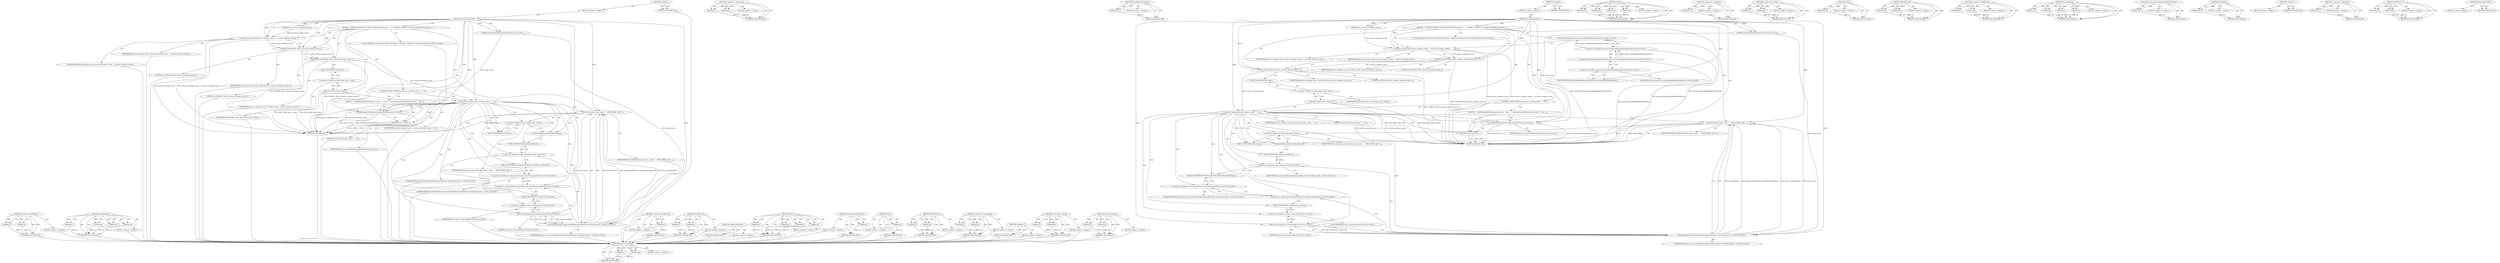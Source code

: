 digraph "GetFetchWaitTime" {
vulnerable_100 [label=<(METHOD,&lt;operator&gt;.fieldAccess)>];
vulnerable_101 [label=<(PARAM,p1)>];
vulnerable_102 [label=<(PARAM,p2)>];
vulnerable_103 [label=<(BLOCK,&lt;empty&gt;,&lt;empty&gt;)>];
vulnerable_104 [label=<(METHOD_RETURN,ANY)>];
vulnerable_124 [label=<(METHOD,base.BindOnce)>];
vulnerable_125 [label=<(PARAM,p1)>];
vulnerable_126 [label=<(PARAM,p2)>];
vulnerable_127 [label=<(PARAM,p3)>];
vulnerable_128 [label=<(PARAM,p4)>];
vulnerable_129 [label=<(BLOCK,&lt;empty&gt;,&lt;empty&gt;)>];
vulnerable_130 [label=<(METHOD_RETURN,ANY)>];
vulnerable_6 [label=<(METHOD,&lt;global&gt;)<SUB>1</SUB>>];
vulnerable_7 [label=<(BLOCK,&lt;empty&gt;,&lt;empty&gt;)<SUB>1</SUB>>];
vulnerable_8 [label=<(METHOD,FetchWarmupURL)<SUB>1</SUB>>];
vulnerable_9 [label=<(PARAM,size_t previous_attempt_counts)<SUB>2</SUB>>];
vulnerable_10 [label=<(PARAM,const DataReductionProxyServer&amp; proxy_server)<SUB>3</SUB>>];
vulnerable_11 [label=<(BLOCK,{
   DCHECK_CALLED_ON_VALID_SEQUENCE(sequence_c...,{
   DCHECK_CALLED_ON_VALID_SEQUENCE(sequence_c...)<SUB>3</SUB>>];
vulnerable_12 [label="<(LOCAL,DCHECK_CALLED_ON_VALID_SEQUENCE : DCHECK_CALLED_ON_VALID_SEQUENCE)<SUB>4</SUB>>"];
vulnerable_13 [label=<(&lt;operator&gt;.assignment,previous_attempt_counts_ = previous_attempt_counts)<SUB>6</SUB>>];
vulnerable_14 [label=<(IDENTIFIER,previous_attempt_counts_,previous_attempt_counts_ = previous_attempt_counts)<SUB>6</SUB>>];
vulnerable_15 [label=<(IDENTIFIER,previous_attempt_counts,previous_attempt_counts_ = previous_attempt_counts)<SUB>6</SUB>>];
vulnerable_16 [label=<(DCHECK_LE,DCHECK_LE(0u, previous_attempt_counts_))<SUB>8</SUB>>];
vulnerable_17 [label=<(LITERAL,0u,DCHECK_LE(0u, previous_attempt_counts_))<SUB>8</SUB>>];
vulnerable_18 [label=<(IDENTIFIER,previous_attempt_counts_,DCHECK_LE(0u, previous_attempt_counts_))<SUB>8</SUB>>];
vulnerable_19 [label=<(DCHECK_GE,DCHECK_GE(2u, previous_attempt_counts_))<SUB>9</SUB>>];
vulnerable_20 [label=<(LITERAL,2u,DCHECK_GE(2u, previous_attempt_counts_))<SUB>9</SUB>>];
vulnerable_21 [label=<(IDENTIFIER,previous_attempt_counts_,DCHECK_GE(2u, previous_attempt_counts_))<SUB>9</SUB>>];
vulnerable_22 [label=<(Stop,fetch_delay_timer_.Stop())<SUB>11</SUB>>];
vulnerable_23 [label=<(&lt;operator&gt;.fieldAccess,fetch_delay_timer_.Stop)<SUB>11</SUB>>];
vulnerable_24 [label=<(IDENTIFIER,fetch_delay_timer_,fetch_delay_timer_.Stop())<SUB>11</SUB>>];
vulnerable_25 [label=<(FIELD_IDENTIFIER,Stop,Stop)<SUB>11</SUB>>];
vulnerable_26 [label=<(CONTROL_STRUCTURE,IF,if (previous_attempt_counts_ == 0))<SUB>13</SUB>>];
vulnerable_27 [label=<(&lt;operator&gt;.equals,previous_attempt_counts_ == 0)<SUB>13</SUB>>];
vulnerable_28 [label=<(IDENTIFIER,previous_attempt_counts_,previous_attempt_counts_ == 0)<SUB>13</SUB>>];
vulnerable_29 [label=<(LITERAL,0,previous_attempt_counts_ == 0)<SUB>13</SUB>>];
vulnerable_30 [label=<(BLOCK,{
    FetchWarmupURLNow(proxy_server);
    retu...,{
    FetchWarmupURLNow(proxy_server);
    retu...)<SUB>13</SUB>>];
vulnerable_31 [label=<(FetchWarmupURLNow,FetchWarmupURLNow(proxy_server))<SUB>14</SUB>>];
vulnerable_32 [label=<(IDENTIFIER,proxy_server,FetchWarmupURLNow(proxy_server))<SUB>14</SUB>>];
vulnerable_33 [label=<(RETURN,return;,return;)<SUB>15</SUB>>];
vulnerable_34 [label=<(Start,fetch_delay_timer_.Start(
      FROM_HERE, GetF...)<SUB>17</SUB>>];
vulnerable_35 [label=<(&lt;operator&gt;.fieldAccess,fetch_delay_timer_.Start)<SUB>17</SUB>>];
vulnerable_36 [label=<(IDENTIFIER,fetch_delay_timer_,fetch_delay_timer_.Start(
      FROM_HERE, GetF...)<SUB>17</SUB>>];
vulnerable_37 [label=<(FIELD_IDENTIFIER,Start,Start)<SUB>17</SUB>>];
vulnerable_38 [label=<(IDENTIFIER,FROM_HERE,fetch_delay_timer_.Start(
      FROM_HERE, GetF...)<SUB>18</SUB>>];
vulnerable_39 [label=<(GetFetchWaitTime,GetFetchWaitTime())<SUB>18</SUB>>];
vulnerable_40 [label="<(base.BindOnce,base::BindOnce(&amp;WarmupURLFetcher::FetchWarmupUR...)<SUB>19</SUB>>"];
vulnerable_41 [label="<(&lt;operator&gt;.fieldAccess,base::BindOnce)<SUB>19</SUB>>"];
vulnerable_42 [label="<(IDENTIFIER,base,base::BindOnce(&amp;WarmupURLFetcher::FetchWarmupUR...)<SUB>19</SUB>>"];
vulnerable_43 [label=<(FIELD_IDENTIFIER,BindOnce,BindOnce)<SUB>19</SUB>>];
vulnerable_44 [label="<(&lt;operator&gt;.addressOf,&amp;WarmupURLFetcher::FetchWarmupURLNow)<SUB>19</SUB>>"];
vulnerable_45 [label="<(&lt;operator&gt;.fieldAccess,WarmupURLFetcher::FetchWarmupURLNow)<SUB>19</SUB>>"];
vulnerable_46 [label="<(IDENTIFIER,WarmupURLFetcher,base::BindOnce(&amp;WarmupURLFetcher::FetchWarmupUR...)<SUB>19</SUB>>"];
vulnerable_47 [label=<(FIELD_IDENTIFIER,FetchWarmupURLNow,FetchWarmupURLNow)<SUB>19</SUB>>];
vulnerable_48 [label="<(base.Unretained,base::Unretained(this))<SUB>20</SUB>>"];
vulnerable_49 [label="<(&lt;operator&gt;.fieldAccess,base::Unretained)<SUB>20</SUB>>"];
vulnerable_50 [label="<(IDENTIFIER,base,base::Unretained(this))<SUB>20</SUB>>"];
vulnerable_51 [label=<(FIELD_IDENTIFIER,Unretained,Unretained)<SUB>20</SUB>>];
vulnerable_52 [label="<(LITERAL,this,base::Unretained(this))<SUB>20</SUB>>"];
vulnerable_53 [label="<(IDENTIFIER,proxy_server,base::BindOnce(&amp;WarmupURLFetcher::FetchWarmupUR...)<SUB>20</SUB>>"];
vulnerable_54 [label=<(METHOD_RETURN,void)<SUB>1</SUB>>];
vulnerable_56 [label=<(METHOD_RETURN,ANY)<SUB>1</SUB>>];
vulnerable_131 [label=<(METHOD,&lt;operator&gt;.addressOf)>];
vulnerable_132 [label=<(PARAM,p1)>];
vulnerable_133 [label=<(BLOCK,&lt;empty&gt;,&lt;empty&gt;)>];
vulnerable_134 [label=<(METHOD_RETURN,ANY)>];
vulnerable_86 [label=<(METHOD,DCHECK_LE)>];
vulnerable_87 [label=<(PARAM,p1)>];
vulnerable_88 [label=<(PARAM,p2)>];
vulnerable_89 [label=<(BLOCK,&lt;empty&gt;,&lt;empty&gt;)>];
vulnerable_90 [label=<(METHOD_RETURN,ANY)>];
vulnerable_121 [label=<(METHOD,GetFetchWaitTime)>];
vulnerable_122 [label=<(BLOCK,&lt;empty&gt;,&lt;empty&gt;)>];
vulnerable_123 [label=<(METHOD_RETURN,ANY)>];
vulnerable_114 [label=<(METHOD,Start)>];
vulnerable_115 [label=<(PARAM,p1)>];
vulnerable_116 [label=<(PARAM,p2)>];
vulnerable_117 [label=<(PARAM,p3)>];
vulnerable_118 [label=<(PARAM,p4)>];
vulnerable_119 [label=<(BLOCK,&lt;empty&gt;,&lt;empty&gt;)>];
vulnerable_120 [label=<(METHOD_RETURN,ANY)>];
vulnerable_110 [label=<(METHOD,FetchWarmupURLNow)>];
vulnerable_111 [label=<(PARAM,p1)>];
vulnerable_112 [label=<(BLOCK,&lt;empty&gt;,&lt;empty&gt;)>];
vulnerable_113 [label=<(METHOD_RETURN,ANY)>];
vulnerable_96 [label=<(METHOD,Stop)>];
vulnerable_97 [label=<(PARAM,p1)>];
vulnerable_98 [label=<(BLOCK,&lt;empty&gt;,&lt;empty&gt;)>];
vulnerable_99 [label=<(METHOD_RETURN,ANY)>];
vulnerable_91 [label=<(METHOD,DCHECK_GE)>];
vulnerable_92 [label=<(PARAM,p1)>];
vulnerable_93 [label=<(PARAM,p2)>];
vulnerable_94 [label=<(BLOCK,&lt;empty&gt;,&lt;empty&gt;)>];
vulnerable_95 [label=<(METHOD_RETURN,ANY)>];
vulnerable_81 [label=<(METHOD,&lt;operator&gt;.assignment)>];
vulnerable_82 [label=<(PARAM,p1)>];
vulnerable_83 [label=<(PARAM,p2)>];
vulnerable_84 [label=<(BLOCK,&lt;empty&gt;,&lt;empty&gt;)>];
vulnerable_85 [label=<(METHOD_RETURN,ANY)>];
vulnerable_75 [label=<(METHOD,&lt;global&gt;)<SUB>1</SUB>>];
vulnerable_76 [label=<(BLOCK,&lt;empty&gt;,&lt;empty&gt;)>];
vulnerable_77 [label=<(METHOD_RETURN,ANY)>];
vulnerable_105 [label=<(METHOD,&lt;operator&gt;.equals)>];
vulnerable_106 [label=<(PARAM,p1)>];
vulnerable_107 [label=<(PARAM,p2)>];
vulnerable_108 [label=<(BLOCK,&lt;empty&gt;,&lt;empty&gt;)>];
vulnerable_109 [label=<(METHOD_RETURN,ANY)>];
vulnerable_135 [label=<(METHOD,base.Unretained)>];
vulnerable_136 [label=<(PARAM,p1)>];
vulnerable_137 [label=<(PARAM,p2)>];
vulnerable_138 [label=<(BLOCK,&lt;empty&gt;,&lt;empty&gt;)>];
vulnerable_139 [label=<(METHOD_RETURN,ANY)>];
fixed_153 [label=<(METHOD,base.Unretained)>];
fixed_154 [label=<(PARAM,p1)>];
fixed_155 [label=<(PARAM,p2)>];
fixed_156 [label=<(BLOCK,&lt;empty&gt;,&lt;empty&gt;)>];
fixed_157 [label=<(METHOD_RETURN,ANY)>];
fixed_104 [label=<(METHOD,&lt;operator&gt;.assignment)>];
fixed_105 [label=<(PARAM,p1)>];
fixed_106 [label=<(PARAM,p2)>];
fixed_107 [label=<(BLOCK,&lt;empty&gt;,&lt;empty&gt;)>];
fixed_108 [label=<(METHOD_RETURN,ANY)>];
fixed_128 [label=<(METHOD,FetchWarmupURLNow)>];
fixed_129 [label=<(PARAM,p1)>];
fixed_130 [label=<(BLOCK,&lt;empty&gt;,&lt;empty&gt;)>];
fixed_131 [label=<(METHOD_RETURN,ANY)>];
fixed_6 [label=<(METHOD,&lt;global&gt;)<SUB>1</SUB>>];
fixed_7 [label=<(BLOCK,&lt;empty&gt;,&lt;empty&gt;)<SUB>1</SUB>>];
fixed_8 [label=<(METHOD,FetchWarmupURL)<SUB>1</SUB>>];
fixed_9 [label=<(PARAM,size_t previous_attempt_counts)<SUB>2</SUB>>];
fixed_10 [label=<(PARAM,const DataReductionProxyServer&amp; proxy_server)<SUB>3</SUB>>];
fixed_11 [label=<(BLOCK,{
   DCHECK_CALLED_ON_VALID_SEQUENCE(sequence_c...,{
   DCHECK_CALLED_ON_VALID_SEQUENCE(sequence_c...)<SUB>3</SUB>>];
fixed_12 [label="<(LOCAL,DCHECK_CALLED_ON_VALID_SEQUENCE : DCHECK_CALLED_ON_VALID_SEQUENCE)<SUB>4</SUB>>"];
fixed_13 [label="<(DCHECK,DCHECK(!params::IsIncludedInHoldbackFieldTrial()))<SUB>5</SUB>>"];
fixed_14 [label="<(&lt;operator&gt;.logicalNot,!params::IsIncludedInHoldbackFieldTrial())<SUB>5</SUB>>"];
fixed_15 [label="<(params.IsIncludedInHoldbackFieldTrial,params::IsIncludedInHoldbackFieldTrial())<SUB>5</SUB>>"];
fixed_16 [label="<(&lt;operator&gt;.fieldAccess,params::IsIncludedInHoldbackFieldTrial)<SUB>5</SUB>>"];
fixed_17 [label="<(IDENTIFIER,params,params::IsIncludedInHoldbackFieldTrial())<SUB>5</SUB>>"];
fixed_18 [label=<(FIELD_IDENTIFIER,IsIncludedInHoldbackFieldTrial,IsIncludedInHoldbackFieldTrial)<SUB>5</SUB>>];
fixed_19 [label=<(&lt;operator&gt;.assignment,previous_attempt_counts_ = previous_attempt_counts)<SUB>7</SUB>>];
fixed_20 [label=<(IDENTIFIER,previous_attempt_counts_,previous_attempt_counts_ = previous_attempt_counts)<SUB>7</SUB>>];
fixed_21 [label=<(IDENTIFIER,previous_attempt_counts,previous_attempt_counts_ = previous_attempt_counts)<SUB>7</SUB>>];
fixed_22 [label=<(DCHECK_LE,DCHECK_LE(0u, previous_attempt_counts_))<SUB>9</SUB>>];
fixed_23 [label=<(LITERAL,0u,DCHECK_LE(0u, previous_attempt_counts_))<SUB>9</SUB>>];
fixed_24 [label=<(IDENTIFIER,previous_attempt_counts_,DCHECK_LE(0u, previous_attempt_counts_))<SUB>9</SUB>>];
fixed_25 [label=<(DCHECK_GE,DCHECK_GE(2u, previous_attempt_counts_))<SUB>10</SUB>>];
fixed_26 [label=<(LITERAL,2u,DCHECK_GE(2u, previous_attempt_counts_))<SUB>10</SUB>>];
fixed_27 [label=<(IDENTIFIER,previous_attempt_counts_,DCHECK_GE(2u, previous_attempt_counts_))<SUB>10</SUB>>];
fixed_28 [label=<(Stop,fetch_delay_timer_.Stop())<SUB>12</SUB>>];
fixed_29 [label=<(&lt;operator&gt;.fieldAccess,fetch_delay_timer_.Stop)<SUB>12</SUB>>];
fixed_30 [label=<(IDENTIFIER,fetch_delay_timer_,fetch_delay_timer_.Stop())<SUB>12</SUB>>];
fixed_31 [label=<(FIELD_IDENTIFIER,Stop,Stop)<SUB>12</SUB>>];
fixed_32 [label=<(CONTROL_STRUCTURE,IF,if (previous_attempt_counts_ == 0))<SUB>14</SUB>>];
fixed_33 [label=<(&lt;operator&gt;.equals,previous_attempt_counts_ == 0)<SUB>14</SUB>>];
fixed_34 [label=<(IDENTIFIER,previous_attempt_counts_,previous_attempt_counts_ == 0)<SUB>14</SUB>>];
fixed_35 [label=<(LITERAL,0,previous_attempt_counts_ == 0)<SUB>14</SUB>>];
fixed_36 [label=<(BLOCK,{
    FetchWarmupURLNow(proxy_server);
    retu...,{
    FetchWarmupURLNow(proxy_server);
    retu...)<SUB>14</SUB>>];
fixed_37 [label=<(FetchWarmupURLNow,FetchWarmupURLNow(proxy_server))<SUB>15</SUB>>];
fixed_38 [label=<(IDENTIFIER,proxy_server,FetchWarmupURLNow(proxy_server))<SUB>15</SUB>>];
fixed_39 [label=<(RETURN,return;,return;)<SUB>16</SUB>>];
fixed_40 [label=<(Start,fetch_delay_timer_.Start(
      FROM_HERE, GetF...)<SUB>18</SUB>>];
fixed_41 [label=<(&lt;operator&gt;.fieldAccess,fetch_delay_timer_.Start)<SUB>18</SUB>>];
fixed_42 [label=<(IDENTIFIER,fetch_delay_timer_,fetch_delay_timer_.Start(
      FROM_HERE, GetF...)<SUB>18</SUB>>];
fixed_43 [label=<(FIELD_IDENTIFIER,Start,Start)<SUB>18</SUB>>];
fixed_44 [label=<(IDENTIFIER,FROM_HERE,fetch_delay_timer_.Start(
      FROM_HERE, GetF...)<SUB>19</SUB>>];
fixed_45 [label=<(GetFetchWaitTime,GetFetchWaitTime())<SUB>19</SUB>>];
fixed_46 [label="<(base.BindOnce,base::BindOnce(&amp;WarmupURLFetcher::FetchWarmupUR...)<SUB>20</SUB>>"];
fixed_47 [label="<(&lt;operator&gt;.fieldAccess,base::BindOnce)<SUB>20</SUB>>"];
fixed_48 [label="<(IDENTIFIER,base,base::BindOnce(&amp;WarmupURLFetcher::FetchWarmupUR...)<SUB>20</SUB>>"];
fixed_49 [label=<(FIELD_IDENTIFIER,BindOnce,BindOnce)<SUB>20</SUB>>];
fixed_50 [label="<(&lt;operator&gt;.addressOf,&amp;WarmupURLFetcher::FetchWarmupURLNow)<SUB>20</SUB>>"];
fixed_51 [label="<(&lt;operator&gt;.fieldAccess,WarmupURLFetcher::FetchWarmupURLNow)<SUB>20</SUB>>"];
fixed_52 [label="<(IDENTIFIER,WarmupURLFetcher,base::BindOnce(&amp;WarmupURLFetcher::FetchWarmupUR...)<SUB>20</SUB>>"];
fixed_53 [label=<(FIELD_IDENTIFIER,FetchWarmupURLNow,FetchWarmupURLNow)<SUB>20</SUB>>];
fixed_54 [label="<(base.Unretained,base::Unretained(this))<SUB>21</SUB>>"];
fixed_55 [label="<(&lt;operator&gt;.fieldAccess,base::Unretained)<SUB>21</SUB>>"];
fixed_56 [label="<(IDENTIFIER,base,base::Unretained(this))<SUB>21</SUB>>"];
fixed_57 [label=<(FIELD_IDENTIFIER,Unretained,Unretained)<SUB>21</SUB>>];
fixed_58 [label="<(LITERAL,this,base::Unretained(this))<SUB>21</SUB>>"];
fixed_59 [label="<(IDENTIFIER,proxy_server,base::BindOnce(&amp;WarmupURLFetcher::FetchWarmupUR...)<SUB>21</SUB>>"];
fixed_60 [label=<(METHOD_RETURN,void)<SUB>1</SUB>>];
fixed_62 [label=<(METHOD_RETURN,ANY)<SUB>1</SUB>>];
fixed_132 [label=<(METHOD,Start)>];
fixed_133 [label=<(PARAM,p1)>];
fixed_134 [label=<(PARAM,p2)>];
fixed_135 [label=<(PARAM,p3)>];
fixed_136 [label=<(PARAM,p4)>];
fixed_137 [label=<(BLOCK,&lt;empty&gt;,&lt;empty&gt;)>];
fixed_138 [label=<(METHOD_RETURN,ANY)>];
fixed_91 [label=<(METHOD,&lt;operator&gt;.logicalNot)>];
fixed_92 [label=<(PARAM,p1)>];
fixed_93 [label=<(BLOCK,&lt;empty&gt;,&lt;empty&gt;)>];
fixed_94 [label=<(METHOD_RETURN,ANY)>];
fixed_123 [label=<(METHOD,&lt;operator&gt;.equals)>];
fixed_124 [label=<(PARAM,p1)>];
fixed_125 [label=<(PARAM,p2)>];
fixed_126 [label=<(BLOCK,&lt;empty&gt;,&lt;empty&gt;)>];
fixed_127 [label=<(METHOD_RETURN,ANY)>];
fixed_119 [label=<(METHOD,Stop)>];
fixed_120 [label=<(PARAM,p1)>];
fixed_121 [label=<(BLOCK,&lt;empty&gt;,&lt;empty&gt;)>];
fixed_122 [label=<(METHOD_RETURN,ANY)>];
fixed_114 [label=<(METHOD,DCHECK_GE)>];
fixed_115 [label=<(PARAM,p1)>];
fixed_116 [label=<(PARAM,p2)>];
fixed_117 [label=<(BLOCK,&lt;empty&gt;,&lt;empty&gt;)>];
fixed_118 [label=<(METHOD_RETURN,ANY)>];
fixed_99 [label=<(METHOD,&lt;operator&gt;.fieldAccess)>];
fixed_100 [label=<(PARAM,p1)>];
fixed_101 [label=<(PARAM,p2)>];
fixed_102 [label=<(BLOCK,&lt;empty&gt;,&lt;empty&gt;)>];
fixed_103 [label=<(METHOD_RETURN,ANY)>];
fixed_142 [label=<(METHOD,base.BindOnce)>];
fixed_143 [label=<(PARAM,p1)>];
fixed_144 [label=<(PARAM,p2)>];
fixed_145 [label=<(PARAM,p3)>];
fixed_146 [label=<(PARAM,p4)>];
fixed_147 [label=<(BLOCK,&lt;empty&gt;,&lt;empty&gt;)>];
fixed_148 [label=<(METHOD_RETURN,ANY)>];
fixed_95 [label=<(METHOD,params.IsIncludedInHoldbackFieldTrial)>];
fixed_96 [label=<(PARAM,p1)>];
fixed_97 [label=<(BLOCK,&lt;empty&gt;,&lt;empty&gt;)>];
fixed_98 [label=<(METHOD_RETURN,ANY)>];
fixed_87 [label=<(METHOD,DCHECK)>];
fixed_88 [label=<(PARAM,p1)>];
fixed_89 [label=<(BLOCK,&lt;empty&gt;,&lt;empty&gt;)>];
fixed_90 [label=<(METHOD_RETURN,ANY)>];
fixed_81 [label=<(METHOD,&lt;global&gt;)<SUB>1</SUB>>];
fixed_82 [label=<(BLOCK,&lt;empty&gt;,&lt;empty&gt;)>];
fixed_83 [label=<(METHOD_RETURN,ANY)>];
fixed_149 [label=<(METHOD,&lt;operator&gt;.addressOf)>];
fixed_150 [label=<(PARAM,p1)>];
fixed_151 [label=<(BLOCK,&lt;empty&gt;,&lt;empty&gt;)>];
fixed_152 [label=<(METHOD_RETURN,ANY)>];
fixed_109 [label=<(METHOD,DCHECK_LE)>];
fixed_110 [label=<(PARAM,p1)>];
fixed_111 [label=<(PARAM,p2)>];
fixed_112 [label=<(BLOCK,&lt;empty&gt;,&lt;empty&gt;)>];
fixed_113 [label=<(METHOD_RETURN,ANY)>];
fixed_139 [label=<(METHOD,GetFetchWaitTime)>];
fixed_140 [label=<(BLOCK,&lt;empty&gt;,&lt;empty&gt;)>];
fixed_141 [label=<(METHOD_RETURN,ANY)>];
vulnerable_100 -> vulnerable_101  [key=0, label="AST: "];
vulnerable_100 -> vulnerable_101  [key=1, label="DDG: "];
vulnerable_100 -> vulnerable_103  [key=0, label="AST: "];
vulnerable_100 -> vulnerable_102  [key=0, label="AST: "];
vulnerable_100 -> vulnerable_102  [key=1, label="DDG: "];
vulnerable_100 -> vulnerable_104  [key=0, label="AST: "];
vulnerable_100 -> vulnerable_104  [key=1, label="CFG: "];
vulnerable_101 -> vulnerable_104  [key=0, label="DDG: p1"];
vulnerable_102 -> vulnerable_104  [key=0, label="DDG: p2"];
vulnerable_103 -> fixed_153  [key=0];
vulnerable_104 -> fixed_153  [key=0];
vulnerable_124 -> vulnerable_125  [key=0, label="AST: "];
vulnerable_124 -> vulnerable_125  [key=1, label="DDG: "];
vulnerable_124 -> vulnerable_129  [key=0, label="AST: "];
vulnerable_124 -> vulnerable_126  [key=0, label="AST: "];
vulnerable_124 -> vulnerable_126  [key=1, label="DDG: "];
vulnerable_124 -> vulnerable_130  [key=0, label="AST: "];
vulnerable_124 -> vulnerable_130  [key=1, label="CFG: "];
vulnerable_124 -> vulnerable_127  [key=0, label="AST: "];
vulnerable_124 -> vulnerable_127  [key=1, label="DDG: "];
vulnerable_124 -> vulnerable_128  [key=0, label="AST: "];
vulnerable_124 -> vulnerable_128  [key=1, label="DDG: "];
vulnerable_125 -> vulnerable_130  [key=0, label="DDG: p1"];
vulnerable_126 -> vulnerable_130  [key=0, label="DDG: p2"];
vulnerable_127 -> vulnerable_130  [key=0, label="DDG: p3"];
vulnerable_128 -> vulnerable_130  [key=0, label="DDG: p4"];
vulnerable_129 -> fixed_153  [key=0];
vulnerable_130 -> fixed_153  [key=0];
vulnerable_6 -> vulnerable_7  [key=0, label="AST: "];
vulnerable_6 -> vulnerable_56  [key=0, label="AST: "];
vulnerable_6 -> vulnerable_56  [key=1, label="CFG: "];
vulnerable_7 -> vulnerable_8  [key=0, label="AST: "];
vulnerable_8 -> vulnerable_9  [key=0, label="AST: "];
vulnerable_8 -> vulnerable_9  [key=1, label="DDG: "];
vulnerable_8 -> vulnerable_10  [key=0, label="AST: "];
vulnerable_8 -> vulnerable_10  [key=1, label="DDG: "];
vulnerable_8 -> vulnerable_11  [key=0, label="AST: "];
vulnerable_8 -> vulnerable_54  [key=0, label="AST: "];
vulnerable_8 -> vulnerable_13  [key=0, label="CFG: "];
vulnerable_8 -> vulnerable_13  [key=1, label="DDG: "];
vulnerable_8 -> vulnerable_16  [key=0, label="DDG: "];
vulnerable_8 -> vulnerable_19  [key=0, label="DDG: "];
vulnerable_8 -> vulnerable_34  [key=0, label="DDG: "];
vulnerable_8 -> vulnerable_27  [key=0, label="DDG: "];
vulnerable_8 -> vulnerable_33  [key=0, label="DDG: "];
vulnerable_8 -> vulnerable_40  [key=0, label="DDG: "];
vulnerable_8 -> vulnerable_31  [key=0, label="DDG: "];
vulnerable_8 -> vulnerable_48  [key=0, label="DDG: "];
vulnerable_9 -> vulnerable_13  [key=0, label="DDG: previous_attempt_counts"];
vulnerable_10 -> vulnerable_40  [key=0, label="DDG: proxy_server"];
vulnerable_10 -> vulnerable_31  [key=0, label="DDG: proxy_server"];
vulnerable_11 -> vulnerable_12  [key=0, label="AST: "];
vulnerable_11 -> vulnerable_13  [key=0, label="AST: "];
vulnerable_11 -> vulnerable_16  [key=0, label="AST: "];
vulnerable_11 -> vulnerable_19  [key=0, label="AST: "];
vulnerable_11 -> vulnerable_22  [key=0, label="AST: "];
vulnerable_11 -> vulnerable_26  [key=0, label="AST: "];
vulnerable_11 -> vulnerable_34  [key=0, label="AST: "];
vulnerable_12 -> fixed_153  [key=0];
vulnerable_13 -> vulnerable_14  [key=0, label="AST: "];
vulnerable_13 -> vulnerable_15  [key=0, label="AST: "];
vulnerable_13 -> vulnerable_16  [key=0, label="CFG: "];
vulnerable_13 -> vulnerable_16  [key=1, label="DDG: previous_attempt_counts_"];
vulnerable_13 -> vulnerable_54  [key=0, label="DDG: previous_attempt_counts"];
vulnerable_13 -> vulnerable_54  [key=1, label="DDG: previous_attempt_counts_ = previous_attempt_counts"];
vulnerable_14 -> fixed_153  [key=0];
vulnerable_15 -> fixed_153  [key=0];
vulnerable_16 -> vulnerable_17  [key=0, label="AST: "];
vulnerable_16 -> vulnerable_18  [key=0, label="AST: "];
vulnerable_16 -> vulnerable_19  [key=0, label="CFG: "];
vulnerable_16 -> vulnerable_19  [key=1, label="DDG: previous_attempt_counts_"];
vulnerable_16 -> vulnerable_54  [key=0, label="DDG: DCHECK_LE(0u, previous_attempt_counts_)"];
vulnerable_17 -> fixed_153  [key=0];
vulnerable_18 -> fixed_153  [key=0];
vulnerable_19 -> vulnerable_20  [key=0, label="AST: "];
vulnerable_19 -> vulnerable_21  [key=0, label="AST: "];
vulnerable_19 -> vulnerable_25  [key=0, label="CFG: "];
vulnerable_19 -> vulnerable_54  [key=0, label="DDG: DCHECK_GE(2u, previous_attempt_counts_)"];
vulnerable_19 -> vulnerable_27  [key=0, label="DDG: previous_attempt_counts_"];
vulnerable_20 -> fixed_153  [key=0];
vulnerable_21 -> fixed_153  [key=0];
vulnerable_22 -> vulnerable_23  [key=0, label="AST: "];
vulnerable_22 -> vulnerable_27  [key=0, label="CFG: "];
vulnerable_22 -> vulnerable_54  [key=0, label="DDG: fetch_delay_timer_.Stop"];
vulnerable_22 -> vulnerable_54  [key=1, label="DDG: fetch_delay_timer_.Stop()"];
vulnerable_23 -> vulnerable_24  [key=0, label="AST: "];
vulnerable_23 -> vulnerable_25  [key=0, label="AST: "];
vulnerable_23 -> vulnerable_22  [key=0, label="CFG: "];
vulnerable_24 -> fixed_153  [key=0];
vulnerable_25 -> vulnerable_23  [key=0, label="CFG: "];
vulnerable_26 -> vulnerable_27  [key=0, label="AST: "];
vulnerable_26 -> vulnerable_30  [key=0, label="AST: "];
vulnerable_27 -> vulnerable_28  [key=0, label="AST: "];
vulnerable_27 -> vulnerable_29  [key=0, label="AST: "];
vulnerable_27 -> vulnerable_31  [key=0, label="CFG: "];
vulnerable_27 -> vulnerable_31  [key=1, label="CDG: "];
vulnerable_27 -> vulnerable_37  [key=0, label="CFG: "];
vulnerable_27 -> vulnerable_37  [key=1, label="CDG: "];
vulnerable_27 -> vulnerable_54  [key=0, label="DDG: previous_attempt_counts_"];
vulnerable_27 -> vulnerable_54  [key=1, label="DDG: previous_attempt_counts_ == 0"];
vulnerable_27 -> vulnerable_40  [key=0, label="CDG: "];
vulnerable_27 -> vulnerable_47  [key=0, label="CDG: "];
vulnerable_27 -> vulnerable_34  [key=0, label="CDG: "];
vulnerable_27 -> vulnerable_48  [key=0, label="CDG: "];
vulnerable_27 -> vulnerable_49  [key=0, label="CDG: "];
vulnerable_27 -> vulnerable_33  [key=0, label="CDG: "];
vulnerable_27 -> vulnerable_51  [key=0, label="CDG: "];
vulnerable_27 -> vulnerable_44  [key=0, label="CDG: "];
vulnerable_27 -> vulnerable_35  [key=0, label="CDG: "];
vulnerable_27 -> vulnerable_41  [key=0, label="CDG: "];
vulnerable_27 -> vulnerable_45  [key=0, label="CDG: "];
vulnerable_27 -> vulnerable_39  [key=0, label="CDG: "];
vulnerable_27 -> vulnerable_43  [key=0, label="CDG: "];
vulnerable_28 -> fixed_153  [key=0];
vulnerable_29 -> fixed_153  [key=0];
vulnerable_30 -> vulnerable_31  [key=0, label="AST: "];
vulnerable_30 -> vulnerable_33  [key=0, label="AST: "];
vulnerable_31 -> vulnerable_32  [key=0, label="AST: "];
vulnerable_31 -> vulnerable_33  [key=0, label="CFG: "];
vulnerable_31 -> vulnerable_54  [key=0, label="DDG: proxy_server"];
vulnerable_31 -> vulnerable_54  [key=1, label="DDG: FetchWarmupURLNow(proxy_server)"];
vulnerable_32 -> fixed_153  [key=0];
vulnerable_33 -> vulnerable_54  [key=0, label="CFG: "];
vulnerable_33 -> vulnerable_54  [key=1, label="DDG: &lt;RET&gt;"];
vulnerable_34 -> vulnerable_35  [key=0, label="AST: "];
vulnerable_34 -> vulnerable_38  [key=0, label="AST: "];
vulnerable_34 -> vulnerable_39  [key=0, label="AST: "];
vulnerable_34 -> vulnerable_40  [key=0, label="AST: "];
vulnerable_34 -> vulnerable_54  [key=0, label="CFG: "];
vulnerable_34 -> vulnerable_54  [key=1, label="DDG: FROM_HERE"];
vulnerable_35 -> vulnerable_36  [key=0, label="AST: "];
vulnerable_35 -> vulnerable_37  [key=0, label="AST: "];
vulnerable_35 -> vulnerable_39  [key=0, label="CFG: "];
vulnerable_36 -> fixed_153  [key=0];
vulnerable_37 -> vulnerable_35  [key=0, label="CFG: "];
vulnerable_38 -> fixed_153  [key=0];
vulnerable_39 -> vulnerable_43  [key=0, label="CFG: "];
vulnerable_40 -> vulnerable_41  [key=0, label="AST: "];
vulnerable_40 -> vulnerable_44  [key=0, label="AST: "];
vulnerable_40 -> vulnerable_48  [key=0, label="AST: "];
vulnerable_40 -> vulnerable_53  [key=0, label="AST: "];
vulnerable_40 -> vulnerable_34  [key=0, label="CFG: "];
vulnerable_40 -> vulnerable_34  [key=1, label="DDG: base::BindOnce"];
vulnerable_40 -> vulnerable_34  [key=2, label="DDG: &amp;WarmupURLFetcher::FetchWarmupURLNow"];
vulnerable_40 -> vulnerable_34  [key=3, label="DDG: base::Unretained(this)"];
vulnerable_40 -> vulnerable_34  [key=4, label="DDG: proxy_server"];
vulnerable_41 -> vulnerable_42  [key=0, label="AST: "];
vulnerable_41 -> vulnerable_43  [key=0, label="AST: "];
vulnerable_41 -> vulnerable_47  [key=0, label="CFG: "];
vulnerable_42 -> fixed_153  [key=0];
vulnerable_43 -> vulnerable_41  [key=0, label="CFG: "];
vulnerable_44 -> vulnerable_45  [key=0, label="AST: "];
vulnerable_44 -> vulnerable_51  [key=0, label="CFG: "];
vulnerable_45 -> vulnerable_46  [key=0, label="AST: "];
vulnerable_45 -> vulnerable_47  [key=0, label="AST: "];
vulnerable_45 -> vulnerable_44  [key=0, label="CFG: "];
vulnerable_46 -> fixed_153  [key=0];
vulnerable_47 -> vulnerable_45  [key=0, label="CFG: "];
vulnerable_48 -> vulnerable_49  [key=0, label="AST: "];
vulnerable_48 -> vulnerable_52  [key=0, label="AST: "];
vulnerable_48 -> vulnerable_40  [key=0, label="CFG: "];
vulnerable_48 -> vulnerable_40  [key=1, label="DDG: base::Unretained"];
vulnerable_48 -> vulnerable_40  [key=2, label="DDG: this"];
vulnerable_49 -> vulnerable_50  [key=0, label="AST: "];
vulnerable_49 -> vulnerable_51  [key=0, label="AST: "];
vulnerable_49 -> vulnerable_48  [key=0, label="CFG: "];
vulnerable_50 -> fixed_153  [key=0];
vulnerable_51 -> vulnerable_49  [key=0, label="CFG: "];
vulnerable_52 -> fixed_153  [key=0];
vulnerable_53 -> fixed_153  [key=0];
vulnerable_54 -> fixed_153  [key=0];
vulnerable_56 -> fixed_153  [key=0];
vulnerable_131 -> vulnerable_132  [key=0, label="AST: "];
vulnerable_131 -> vulnerable_132  [key=1, label="DDG: "];
vulnerable_131 -> vulnerable_133  [key=0, label="AST: "];
vulnerable_131 -> vulnerable_134  [key=0, label="AST: "];
vulnerable_131 -> vulnerable_134  [key=1, label="CFG: "];
vulnerable_132 -> vulnerable_134  [key=0, label="DDG: p1"];
vulnerable_133 -> fixed_153  [key=0];
vulnerable_134 -> fixed_153  [key=0];
vulnerable_86 -> vulnerable_87  [key=0, label="AST: "];
vulnerable_86 -> vulnerable_87  [key=1, label="DDG: "];
vulnerable_86 -> vulnerable_89  [key=0, label="AST: "];
vulnerable_86 -> vulnerable_88  [key=0, label="AST: "];
vulnerable_86 -> vulnerable_88  [key=1, label="DDG: "];
vulnerable_86 -> vulnerable_90  [key=0, label="AST: "];
vulnerable_86 -> vulnerable_90  [key=1, label="CFG: "];
vulnerable_87 -> vulnerable_90  [key=0, label="DDG: p1"];
vulnerable_88 -> vulnerable_90  [key=0, label="DDG: p2"];
vulnerable_89 -> fixed_153  [key=0];
vulnerable_90 -> fixed_153  [key=0];
vulnerable_121 -> vulnerable_122  [key=0, label="AST: "];
vulnerable_121 -> vulnerable_123  [key=0, label="AST: "];
vulnerable_121 -> vulnerable_123  [key=1, label="CFG: "];
vulnerable_122 -> fixed_153  [key=0];
vulnerable_123 -> fixed_153  [key=0];
vulnerable_114 -> vulnerable_115  [key=0, label="AST: "];
vulnerable_114 -> vulnerable_115  [key=1, label="DDG: "];
vulnerable_114 -> vulnerable_119  [key=0, label="AST: "];
vulnerable_114 -> vulnerable_116  [key=0, label="AST: "];
vulnerable_114 -> vulnerable_116  [key=1, label="DDG: "];
vulnerable_114 -> vulnerable_120  [key=0, label="AST: "];
vulnerable_114 -> vulnerable_120  [key=1, label="CFG: "];
vulnerable_114 -> vulnerable_117  [key=0, label="AST: "];
vulnerable_114 -> vulnerable_117  [key=1, label="DDG: "];
vulnerable_114 -> vulnerable_118  [key=0, label="AST: "];
vulnerable_114 -> vulnerable_118  [key=1, label="DDG: "];
vulnerable_115 -> vulnerable_120  [key=0, label="DDG: p1"];
vulnerable_116 -> vulnerable_120  [key=0, label="DDG: p2"];
vulnerable_117 -> vulnerable_120  [key=0, label="DDG: p3"];
vulnerable_118 -> vulnerable_120  [key=0, label="DDG: p4"];
vulnerable_119 -> fixed_153  [key=0];
vulnerable_120 -> fixed_153  [key=0];
vulnerable_110 -> vulnerable_111  [key=0, label="AST: "];
vulnerable_110 -> vulnerable_111  [key=1, label="DDG: "];
vulnerable_110 -> vulnerable_112  [key=0, label="AST: "];
vulnerable_110 -> vulnerable_113  [key=0, label="AST: "];
vulnerable_110 -> vulnerable_113  [key=1, label="CFG: "];
vulnerable_111 -> vulnerable_113  [key=0, label="DDG: p1"];
vulnerable_112 -> fixed_153  [key=0];
vulnerable_113 -> fixed_153  [key=0];
vulnerable_96 -> vulnerable_97  [key=0, label="AST: "];
vulnerable_96 -> vulnerable_97  [key=1, label="DDG: "];
vulnerable_96 -> vulnerable_98  [key=0, label="AST: "];
vulnerable_96 -> vulnerable_99  [key=0, label="AST: "];
vulnerable_96 -> vulnerable_99  [key=1, label="CFG: "];
vulnerable_97 -> vulnerable_99  [key=0, label="DDG: p1"];
vulnerable_98 -> fixed_153  [key=0];
vulnerable_99 -> fixed_153  [key=0];
vulnerable_91 -> vulnerable_92  [key=0, label="AST: "];
vulnerable_91 -> vulnerable_92  [key=1, label="DDG: "];
vulnerable_91 -> vulnerable_94  [key=0, label="AST: "];
vulnerable_91 -> vulnerable_93  [key=0, label="AST: "];
vulnerable_91 -> vulnerable_93  [key=1, label="DDG: "];
vulnerable_91 -> vulnerable_95  [key=0, label="AST: "];
vulnerable_91 -> vulnerable_95  [key=1, label="CFG: "];
vulnerable_92 -> vulnerable_95  [key=0, label="DDG: p1"];
vulnerable_93 -> vulnerable_95  [key=0, label="DDG: p2"];
vulnerable_94 -> fixed_153  [key=0];
vulnerable_95 -> fixed_153  [key=0];
vulnerable_81 -> vulnerable_82  [key=0, label="AST: "];
vulnerable_81 -> vulnerable_82  [key=1, label="DDG: "];
vulnerable_81 -> vulnerable_84  [key=0, label="AST: "];
vulnerable_81 -> vulnerable_83  [key=0, label="AST: "];
vulnerable_81 -> vulnerable_83  [key=1, label="DDG: "];
vulnerable_81 -> vulnerable_85  [key=0, label="AST: "];
vulnerable_81 -> vulnerable_85  [key=1, label="CFG: "];
vulnerable_82 -> vulnerable_85  [key=0, label="DDG: p1"];
vulnerable_83 -> vulnerable_85  [key=0, label="DDG: p2"];
vulnerable_84 -> fixed_153  [key=0];
vulnerable_85 -> fixed_153  [key=0];
vulnerable_75 -> vulnerable_76  [key=0, label="AST: "];
vulnerable_75 -> vulnerable_77  [key=0, label="AST: "];
vulnerable_75 -> vulnerable_77  [key=1, label="CFG: "];
vulnerable_76 -> fixed_153  [key=0];
vulnerable_77 -> fixed_153  [key=0];
vulnerable_105 -> vulnerable_106  [key=0, label="AST: "];
vulnerable_105 -> vulnerable_106  [key=1, label="DDG: "];
vulnerable_105 -> vulnerable_108  [key=0, label="AST: "];
vulnerable_105 -> vulnerable_107  [key=0, label="AST: "];
vulnerable_105 -> vulnerable_107  [key=1, label="DDG: "];
vulnerable_105 -> vulnerable_109  [key=0, label="AST: "];
vulnerable_105 -> vulnerable_109  [key=1, label="CFG: "];
vulnerable_106 -> vulnerable_109  [key=0, label="DDG: p1"];
vulnerable_107 -> vulnerable_109  [key=0, label="DDG: p2"];
vulnerable_108 -> fixed_153  [key=0];
vulnerable_109 -> fixed_153  [key=0];
vulnerable_135 -> vulnerable_136  [key=0, label="AST: "];
vulnerable_135 -> vulnerable_136  [key=1, label="DDG: "];
vulnerable_135 -> vulnerable_138  [key=0, label="AST: "];
vulnerable_135 -> vulnerable_137  [key=0, label="AST: "];
vulnerable_135 -> vulnerable_137  [key=1, label="DDG: "];
vulnerable_135 -> vulnerable_139  [key=0, label="AST: "];
vulnerable_135 -> vulnerable_139  [key=1, label="CFG: "];
vulnerable_136 -> vulnerable_139  [key=0, label="DDG: p1"];
vulnerable_137 -> vulnerable_139  [key=0, label="DDG: p2"];
vulnerable_138 -> fixed_153  [key=0];
vulnerable_139 -> fixed_153  [key=0];
fixed_153 -> fixed_154  [key=0, label="AST: "];
fixed_153 -> fixed_154  [key=1, label="DDG: "];
fixed_153 -> fixed_156  [key=0, label="AST: "];
fixed_153 -> fixed_155  [key=0, label="AST: "];
fixed_153 -> fixed_155  [key=1, label="DDG: "];
fixed_153 -> fixed_157  [key=0, label="AST: "];
fixed_153 -> fixed_157  [key=1, label="CFG: "];
fixed_154 -> fixed_157  [key=0, label="DDG: p1"];
fixed_155 -> fixed_157  [key=0, label="DDG: p2"];
fixed_104 -> fixed_105  [key=0, label="AST: "];
fixed_104 -> fixed_105  [key=1, label="DDG: "];
fixed_104 -> fixed_107  [key=0, label="AST: "];
fixed_104 -> fixed_106  [key=0, label="AST: "];
fixed_104 -> fixed_106  [key=1, label="DDG: "];
fixed_104 -> fixed_108  [key=0, label="AST: "];
fixed_104 -> fixed_108  [key=1, label="CFG: "];
fixed_105 -> fixed_108  [key=0, label="DDG: p1"];
fixed_106 -> fixed_108  [key=0, label="DDG: p2"];
fixed_128 -> fixed_129  [key=0, label="AST: "];
fixed_128 -> fixed_129  [key=1, label="DDG: "];
fixed_128 -> fixed_130  [key=0, label="AST: "];
fixed_128 -> fixed_131  [key=0, label="AST: "];
fixed_128 -> fixed_131  [key=1, label="CFG: "];
fixed_129 -> fixed_131  [key=0, label="DDG: p1"];
fixed_6 -> fixed_7  [key=0, label="AST: "];
fixed_6 -> fixed_62  [key=0, label="AST: "];
fixed_6 -> fixed_62  [key=1, label="CFG: "];
fixed_7 -> fixed_8  [key=0, label="AST: "];
fixed_8 -> fixed_9  [key=0, label="AST: "];
fixed_8 -> fixed_9  [key=1, label="DDG: "];
fixed_8 -> fixed_10  [key=0, label="AST: "];
fixed_8 -> fixed_10  [key=1, label="DDG: "];
fixed_8 -> fixed_11  [key=0, label="AST: "];
fixed_8 -> fixed_60  [key=0, label="AST: "];
fixed_8 -> fixed_18  [key=0, label="CFG: "];
fixed_8 -> fixed_19  [key=0, label="DDG: "];
fixed_8 -> fixed_22  [key=0, label="DDG: "];
fixed_8 -> fixed_25  [key=0, label="DDG: "];
fixed_8 -> fixed_40  [key=0, label="DDG: "];
fixed_8 -> fixed_33  [key=0, label="DDG: "];
fixed_8 -> fixed_39  [key=0, label="DDG: "];
fixed_8 -> fixed_46  [key=0, label="DDG: "];
fixed_8 -> fixed_37  [key=0, label="DDG: "];
fixed_8 -> fixed_54  [key=0, label="DDG: "];
fixed_9 -> fixed_19  [key=0, label="DDG: previous_attempt_counts"];
fixed_10 -> fixed_46  [key=0, label="DDG: proxy_server"];
fixed_10 -> fixed_37  [key=0, label="DDG: proxy_server"];
fixed_11 -> fixed_12  [key=0, label="AST: "];
fixed_11 -> fixed_13  [key=0, label="AST: "];
fixed_11 -> fixed_19  [key=0, label="AST: "];
fixed_11 -> fixed_22  [key=0, label="AST: "];
fixed_11 -> fixed_25  [key=0, label="AST: "];
fixed_11 -> fixed_28  [key=0, label="AST: "];
fixed_11 -> fixed_32  [key=0, label="AST: "];
fixed_11 -> fixed_40  [key=0, label="AST: "];
fixed_13 -> fixed_14  [key=0, label="AST: "];
fixed_13 -> fixed_19  [key=0, label="CFG: "];
fixed_13 -> fixed_60  [key=0, label="DDG: !params::IsIncludedInHoldbackFieldTrial()"];
fixed_13 -> fixed_60  [key=1, label="DDG: DCHECK(!params::IsIncludedInHoldbackFieldTrial())"];
fixed_14 -> fixed_15  [key=0, label="AST: "];
fixed_14 -> fixed_13  [key=0, label="CFG: "];
fixed_14 -> fixed_13  [key=1, label="DDG: params::IsIncludedInHoldbackFieldTrial()"];
fixed_14 -> fixed_60  [key=0, label="DDG: params::IsIncludedInHoldbackFieldTrial()"];
fixed_15 -> fixed_16  [key=0, label="AST: "];
fixed_15 -> fixed_14  [key=0, label="CFG: "];
fixed_15 -> fixed_14  [key=1, label="DDG: params::IsIncludedInHoldbackFieldTrial"];
fixed_15 -> fixed_60  [key=0, label="DDG: params::IsIncludedInHoldbackFieldTrial"];
fixed_16 -> fixed_17  [key=0, label="AST: "];
fixed_16 -> fixed_18  [key=0, label="AST: "];
fixed_16 -> fixed_15  [key=0, label="CFG: "];
fixed_18 -> fixed_16  [key=0, label="CFG: "];
fixed_19 -> fixed_20  [key=0, label="AST: "];
fixed_19 -> fixed_21  [key=0, label="AST: "];
fixed_19 -> fixed_22  [key=0, label="CFG: "];
fixed_19 -> fixed_22  [key=1, label="DDG: previous_attempt_counts_"];
fixed_19 -> fixed_60  [key=0, label="DDG: previous_attempt_counts"];
fixed_19 -> fixed_60  [key=1, label="DDG: previous_attempt_counts_ = previous_attempt_counts"];
fixed_22 -> fixed_23  [key=0, label="AST: "];
fixed_22 -> fixed_24  [key=0, label="AST: "];
fixed_22 -> fixed_25  [key=0, label="CFG: "];
fixed_22 -> fixed_25  [key=1, label="DDG: previous_attempt_counts_"];
fixed_22 -> fixed_60  [key=0, label="DDG: DCHECK_LE(0u, previous_attempt_counts_)"];
fixed_25 -> fixed_26  [key=0, label="AST: "];
fixed_25 -> fixed_27  [key=0, label="AST: "];
fixed_25 -> fixed_31  [key=0, label="CFG: "];
fixed_25 -> fixed_60  [key=0, label="DDG: DCHECK_GE(2u, previous_attempt_counts_)"];
fixed_25 -> fixed_33  [key=0, label="DDG: previous_attempt_counts_"];
fixed_28 -> fixed_29  [key=0, label="AST: "];
fixed_28 -> fixed_33  [key=0, label="CFG: "];
fixed_28 -> fixed_60  [key=0, label="DDG: fetch_delay_timer_.Stop"];
fixed_28 -> fixed_60  [key=1, label="DDG: fetch_delay_timer_.Stop()"];
fixed_29 -> fixed_30  [key=0, label="AST: "];
fixed_29 -> fixed_31  [key=0, label="AST: "];
fixed_29 -> fixed_28  [key=0, label="CFG: "];
fixed_31 -> fixed_29  [key=0, label="CFG: "];
fixed_32 -> fixed_33  [key=0, label="AST: "];
fixed_32 -> fixed_36  [key=0, label="AST: "];
fixed_33 -> fixed_34  [key=0, label="AST: "];
fixed_33 -> fixed_35  [key=0, label="AST: "];
fixed_33 -> fixed_37  [key=0, label="CFG: "];
fixed_33 -> fixed_37  [key=1, label="CDG: "];
fixed_33 -> fixed_43  [key=0, label="CFG: "];
fixed_33 -> fixed_43  [key=1, label="CDG: "];
fixed_33 -> fixed_60  [key=0, label="DDG: previous_attempt_counts_"];
fixed_33 -> fixed_60  [key=1, label="DDG: previous_attempt_counts_ == 0"];
fixed_33 -> fixed_40  [key=0, label="CDG: "];
fixed_33 -> fixed_47  [key=0, label="CDG: "];
fixed_33 -> fixed_49  [key=0, label="CDG: "];
fixed_33 -> fixed_50  [key=0, label="CDG: "];
fixed_33 -> fixed_51  [key=0, label="CDG: "];
fixed_33 -> fixed_57  [key=0, label="CDG: "];
fixed_33 -> fixed_55  [key=0, label="CDG: "];
fixed_33 -> fixed_46  [key=0, label="CDG: "];
fixed_33 -> fixed_53  [key=0, label="CDG: "];
fixed_33 -> fixed_41  [key=0, label="CDG: "];
fixed_33 -> fixed_54  [key=0, label="CDG: "];
fixed_33 -> fixed_45  [key=0, label="CDG: "];
fixed_33 -> fixed_39  [key=0, label="CDG: "];
fixed_36 -> fixed_37  [key=0, label="AST: "];
fixed_36 -> fixed_39  [key=0, label="AST: "];
fixed_37 -> fixed_38  [key=0, label="AST: "];
fixed_37 -> fixed_39  [key=0, label="CFG: "];
fixed_37 -> fixed_60  [key=0, label="DDG: proxy_server"];
fixed_37 -> fixed_60  [key=1, label="DDG: FetchWarmupURLNow(proxy_server)"];
fixed_39 -> fixed_60  [key=0, label="CFG: "];
fixed_39 -> fixed_60  [key=1, label="DDG: &lt;RET&gt;"];
fixed_40 -> fixed_41  [key=0, label="AST: "];
fixed_40 -> fixed_44  [key=0, label="AST: "];
fixed_40 -> fixed_45  [key=0, label="AST: "];
fixed_40 -> fixed_46  [key=0, label="AST: "];
fixed_40 -> fixed_60  [key=0, label="CFG: "];
fixed_40 -> fixed_60  [key=1, label="DDG: FROM_HERE"];
fixed_41 -> fixed_42  [key=0, label="AST: "];
fixed_41 -> fixed_43  [key=0, label="AST: "];
fixed_41 -> fixed_45  [key=0, label="CFG: "];
fixed_43 -> fixed_41  [key=0, label="CFG: "];
fixed_45 -> fixed_49  [key=0, label="CFG: "];
fixed_46 -> fixed_47  [key=0, label="AST: "];
fixed_46 -> fixed_50  [key=0, label="AST: "];
fixed_46 -> fixed_54  [key=0, label="AST: "];
fixed_46 -> fixed_59  [key=0, label="AST: "];
fixed_46 -> fixed_40  [key=0, label="CFG: "];
fixed_46 -> fixed_40  [key=1, label="DDG: base::BindOnce"];
fixed_46 -> fixed_40  [key=2, label="DDG: &amp;WarmupURLFetcher::FetchWarmupURLNow"];
fixed_46 -> fixed_40  [key=3, label="DDG: base::Unretained(this)"];
fixed_46 -> fixed_40  [key=4, label="DDG: proxy_server"];
fixed_47 -> fixed_48  [key=0, label="AST: "];
fixed_47 -> fixed_49  [key=0, label="AST: "];
fixed_47 -> fixed_53  [key=0, label="CFG: "];
fixed_49 -> fixed_47  [key=0, label="CFG: "];
fixed_50 -> fixed_51  [key=0, label="AST: "];
fixed_50 -> fixed_57  [key=0, label="CFG: "];
fixed_51 -> fixed_52  [key=0, label="AST: "];
fixed_51 -> fixed_53  [key=0, label="AST: "];
fixed_51 -> fixed_50  [key=0, label="CFG: "];
fixed_53 -> fixed_51  [key=0, label="CFG: "];
fixed_54 -> fixed_55  [key=0, label="AST: "];
fixed_54 -> fixed_58  [key=0, label="AST: "];
fixed_54 -> fixed_46  [key=0, label="CFG: "];
fixed_54 -> fixed_46  [key=1, label="DDG: base::Unretained"];
fixed_54 -> fixed_46  [key=2, label="DDG: this"];
fixed_55 -> fixed_56  [key=0, label="AST: "];
fixed_55 -> fixed_57  [key=0, label="AST: "];
fixed_55 -> fixed_54  [key=0, label="CFG: "];
fixed_57 -> fixed_55  [key=0, label="CFG: "];
fixed_132 -> fixed_133  [key=0, label="AST: "];
fixed_132 -> fixed_133  [key=1, label="DDG: "];
fixed_132 -> fixed_137  [key=0, label="AST: "];
fixed_132 -> fixed_134  [key=0, label="AST: "];
fixed_132 -> fixed_134  [key=1, label="DDG: "];
fixed_132 -> fixed_138  [key=0, label="AST: "];
fixed_132 -> fixed_138  [key=1, label="CFG: "];
fixed_132 -> fixed_135  [key=0, label="AST: "];
fixed_132 -> fixed_135  [key=1, label="DDG: "];
fixed_132 -> fixed_136  [key=0, label="AST: "];
fixed_132 -> fixed_136  [key=1, label="DDG: "];
fixed_133 -> fixed_138  [key=0, label="DDG: p1"];
fixed_134 -> fixed_138  [key=0, label="DDG: p2"];
fixed_135 -> fixed_138  [key=0, label="DDG: p3"];
fixed_136 -> fixed_138  [key=0, label="DDG: p4"];
fixed_91 -> fixed_92  [key=0, label="AST: "];
fixed_91 -> fixed_92  [key=1, label="DDG: "];
fixed_91 -> fixed_93  [key=0, label="AST: "];
fixed_91 -> fixed_94  [key=0, label="AST: "];
fixed_91 -> fixed_94  [key=1, label="CFG: "];
fixed_92 -> fixed_94  [key=0, label="DDG: p1"];
fixed_123 -> fixed_124  [key=0, label="AST: "];
fixed_123 -> fixed_124  [key=1, label="DDG: "];
fixed_123 -> fixed_126  [key=0, label="AST: "];
fixed_123 -> fixed_125  [key=0, label="AST: "];
fixed_123 -> fixed_125  [key=1, label="DDG: "];
fixed_123 -> fixed_127  [key=0, label="AST: "];
fixed_123 -> fixed_127  [key=1, label="CFG: "];
fixed_124 -> fixed_127  [key=0, label="DDG: p1"];
fixed_125 -> fixed_127  [key=0, label="DDG: p2"];
fixed_119 -> fixed_120  [key=0, label="AST: "];
fixed_119 -> fixed_120  [key=1, label="DDG: "];
fixed_119 -> fixed_121  [key=0, label="AST: "];
fixed_119 -> fixed_122  [key=0, label="AST: "];
fixed_119 -> fixed_122  [key=1, label="CFG: "];
fixed_120 -> fixed_122  [key=0, label="DDG: p1"];
fixed_114 -> fixed_115  [key=0, label="AST: "];
fixed_114 -> fixed_115  [key=1, label="DDG: "];
fixed_114 -> fixed_117  [key=0, label="AST: "];
fixed_114 -> fixed_116  [key=0, label="AST: "];
fixed_114 -> fixed_116  [key=1, label="DDG: "];
fixed_114 -> fixed_118  [key=0, label="AST: "];
fixed_114 -> fixed_118  [key=1, label="CFG: "];
fixed_115 -> fixed_118  [key=0, label="DDG: p1"];
fixed_116 -> fixed_118  [key=0, label="DDG: p2"];
fixed_99 -> fixed_100  [key=0, label="AST: "];
fixed_99 -> fixed_100  [key=1, label="DDG: "];
fixed_99 -> fixed_102  [key=0, label="AST: "];
fixed_99 -> fixed_101  [key=0, label="AST: "];
fixed_99 -> fixed_101  [key=1, label="DDG: "];
fixed_99 -> fixed_103  [key=0, label="AST: "];
fixed_99 -> fixed_103  [key=1, label="CFG: "];
fixed_100 -> fixed_103  [key=0, label="DDG: p1"];
fixed_101 -> fixed_103  [key=0, label="DDG: p2"];
fixed_142 -> fixed_143  [key=0, label="AST: "];
fixed_142 -> fixed_143  [key=1, label="DDG: "];
fixed_142 -> fixed_147  [key=0, label="AST: "];
fixed_142 -> fixed_144  [key=0, label="AST: "];
fixed_142 -> fixed_144  [key=1, label="DDG: "];
fixed_142 -> fixed_148  [key=0, label="AST: "];
fixed_142 -> fixed_148  [key=1, label="CFG: "];
fixed_142 -> fixed_145  [key=0, label="AST: "];
fixed_142 -> fixed_145  [key=1, label="DDG: "];
fixed_142 -> fixed_146  [key=0, label="AST: "];
fixed_142 -> fixed_146  [key=1, label="DDG: "];
fixed_143 -> fixed_148  [key=0, label="DDG: p1"];
fixed_144 -> fixed_148  [key=0, label="DDG: p2"];
fixed_145 -> fixed_148  [key=0, label="DDG: p3"];
fixed_146 -> fixed_148  [key=0, label="DDG: p4"];
fixed_95 -> fixed_96  [key=0, label="AST: "];
fixed_95 -> fixed_96  [key=1, label="DDG: "];
fixed_95 -> fixed_97  [key=0, label="AST: "];
fixed_95 -> fixed_98  [key=0, label="AST: "];
fixed_95 -> fixed_98  [key=1, label="CFG: "];
fixed_96 -> fixed_98  [key=0, label="DDG: p1"];
fixed_87 -> fixed_88  [key=0, label="AST: "];
fixed_87 -> fixed_88  [key=1, label="DDG: "];
fixed_87 -> fixed_89  [key=0, label="AST: "];
fixed_87 -> fixed_90  [key=0, label="AST: "];
fixed_87 -> fixed_90  [key=1, label="CFG: "];
fixed_88 -> fixed_90  [key=0, label="DDG: p1"];
fixed_81 -> fixed_82  [key=0, label="AST: "];
fixed_81 -> fixed_83  [key=0, label="AST: "];
fixed_81 -> fixed_83  [key=1, label="CFG: "];
fixed_149 -> fixed_150  [key=0, label="AST: "];
fixed_149 -> fixed_150  [key=1, label="DDG: "];
fixed_149 -> fixed_151  [key=0, label="AST: "];
fixed_149 -> fixed_152  [key=0, label="AST: "];
fixed_149 -> fixed_152  [key=1, label="CFG: "];
fixed_150 -> fixed_152  [key=0, label="DDG: p1"];
fixed_109 -> fixed_110  [key=0, label="AST: "];
fixed_109 -> fixed_110  [key=1, label="DDG: "];
fixed_109 -> fixed_112  [key=0, label="AST: "];
fixed_109 -> fixed_111  [key=0, label="AST: "];
fixed_109 -> fixed_111  [key=1, label="DDG: "];
fixed_109 -> fixed_113  [key=0, label="AST: "];
fixed_109 -> fixed_113  [key=1, label="CFG: "];
fixed_110 -> fixed_113  [key=0, label="DDG: p1"];
fixed_111 -> fixed_113  [key=0, label="DDG: p2"];
fixed_139 -> fixed_140  [key=0, label="AST: "];
fixed_139 -> fixed_141  [key=0, label="AST: "];
fixed_139 -> fixed_141  [key=1, label="CFG: "];
}
